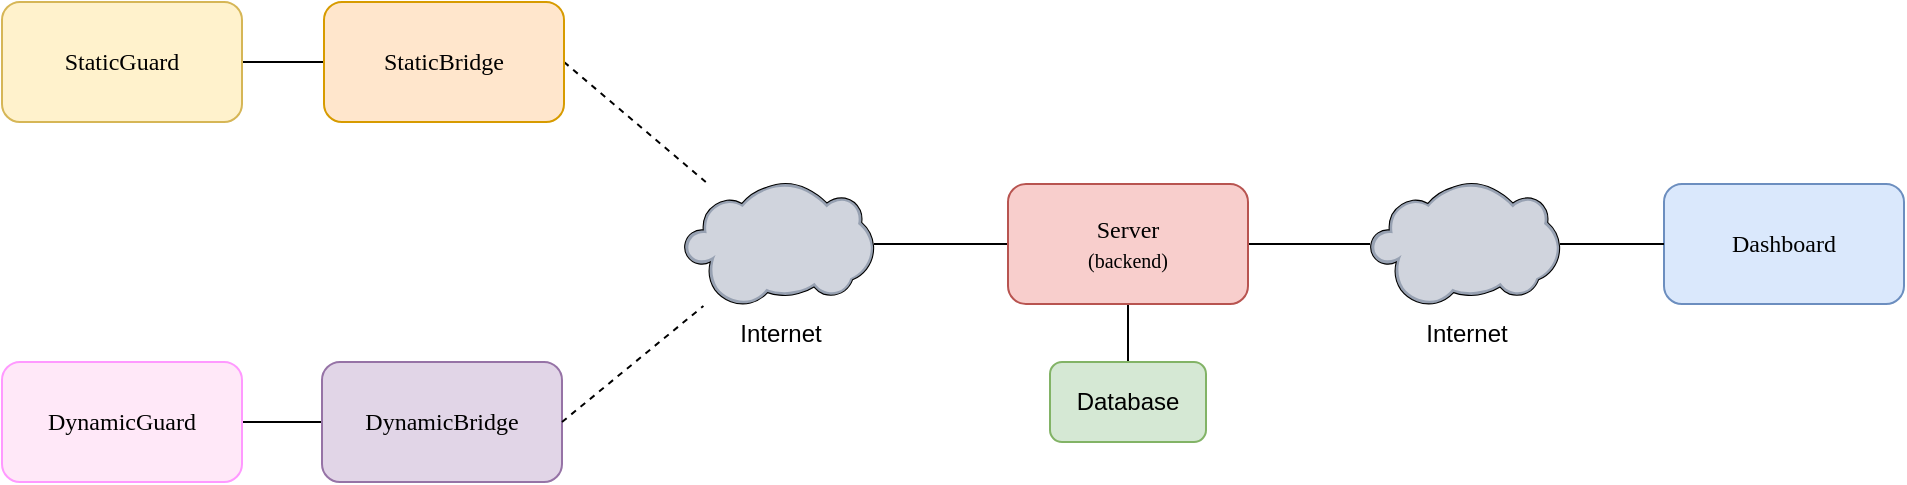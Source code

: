 <mxfile version="26.0.8">
  <diagram name="Page-1" id="txTOLlNM27OkJ3GqCPOo">
    <mxGraphModel dx="1221" dy="766" grid="1" gridSize="10" guides="1" tooltips="1" connect="1" arrows="1" fold="1" page="1" pageScale="1" pageWidth="1169" pageHeight="827" math="0" shadow="0">
      <root>
        <mxCell id="0" />
        <mxCell id="1" parent="0" />
        <mxCell id="FGLDaiwebDbNA00ETND8-11" style="rounded=0;orthogonalLoop=1;jettySize=auto;html=1;endArrow=none;startFill=0;dashed=1;exitX=1;exitY=0.5;exitDx=0;exitDy=0;" edge="1" parent="1" source="FGLDaiwebDbNA00ETND8-16" target="FGLDaiwebDbNA00ETND8-9">
          <mxGeometry relative="1" as="geometry">
            <mxPoint x="440" y="141.851" as="sourcePoint" />
          </mxGeometry>
        </mxCell>
        <mxCell id="FGLDaiwebDbNA00ETND8-12" value="" style="edgeStyle=orthogonalEdgeStyle;rounded=0;orthogonalLoop=1;jettySize=auto;html=1;endArrow=none;startFill=0;" edge="1" parent="1" source="FGLDaiwebDbNA00ETND8-2" target="FGLDaiwebDbNA00ETND8-3">
          <mxGeometry relative="1" as="geometry" />
        </mxCell>
        <mxCell id="FGLDaiwebDbNA00ETND8-2" value="&lt;font face=&quot;Comic Sans MS&quot;&gt;DynamicGuard&lt;/font&gt;" style="rounded=1;whiteSpace=wrap;html=1;fillColor=#FFE8F8;strokeColor=#FF99FF;" vertex="1" parent="1">
          <mxGeometry x="159" y="240" width="120" height="60" as="geometry" />
        </mxCell>
        <mxCell id="FGLDaiwebDbNA00ETND8-3" value="&lt;font style=&quot;color: rgb(0, 0, 0);&quot; face=&quot;Comic Sans MS&quot;&gt;DynamicBridge&lt;/font&gt;" style="rounded=1;whiteSpace=wrap;html=1;fillColor=#e1d5e7;strokeColor=#9673a6;" vertex="1" parent="1">
          <mxGeometry x="319" y="240" width="120" height="60" as="geometry" />
        </mxCell>
        <mxCell id="FGLDaiwebDbNA00ETND8-13" value="" style="rounded=0;orthogonalLoop=1;jettySize=auto;html=1;endArrow=none;startFill=0;" edge="1" parent="1" source="FGLDaiwebDbNA00ETND8-4" target="FGLDaiwebDbNA00ETND8-9">
          <mxGeometry relative="1" as="geometry" />
        </mxCell>
        <mxCell id="FGLDaiwebDbNA00ETND8-19" value="" style="edgeStyle=orthogonalEdgeStyle;rounded=0;orthogonalLoop=1;jettySize=auto;html=1;endArrow=none;startFill=0;" edge="1" parent="1" source="FGLDaiwebDbNA00ETND8-4" target="FGLDaiwebDbNA00ETND8-18">
          <mxGeometry relative="1" as="geometry" />
        </mxCell>
        <mxCell id="FGLDaiwebDbNA00ETND8-22" value="" style="edgeStyle=orthogonalEdgeStyle;rounded=0;orthogonalLoop=1;jettySize=auto;html=1;endArrow=none;startFill=0;" edge="1" parent="1" source="FGLDaiwebDbNA00ETND8-4" target="FGLDaiwebDbNA00ETND8-21">
          <mxGeometry relative="1" as="geometry" />
        </mxCell>
        <mxCell id="FGLDaiwebDbNA00ETND8-4" value="&lt;div&gt;&lt;font face=&quot;Comic Sans MS&quot;&gt;Server&lt;/font&gt;&lt;/div&gt;&lt;div&gt;&lt;font style=&quot;font-size: 10px;&quot; face=&quot;Comic Sans MS&quot;&gt;(backend)&lt;br&gt;&lt;/font&gt;&lt;/div&gt;" style="rounded=1;whiteSpace=wrap;html=1;fillColor=#f8cecc;strokeColor=#b85450;" vertex="1" parent="1">
          <mxGeometry x="662" y="151" width="120" height="60" as="geometry" />
        </mxCell>
        <mxCell id="FGLDaiwebDbNA00ETND8-5" value="&lt;font face=&quot;Comic Sans MS&quot;&gt;Dashboard&lt;/font&gt;" style="rounded=1;whiteSpace=wrap;html=1;fillColor=#dae8fc;strokeColor=#6c8ebf;" vertex="1" parent="1">
          <mxGeometry x="990" y="151" width="120" height="60" as="geometry" />
        </mxCell>
        <mxCell id="FGLDaiwebDbNA00ETND8-9" value="Internet" style="verticalLabelPosition=bottom;sketch=0;aspect=fixed;html=1;verticalAlign=top;strokeColor=none;align=center;outlineConnect=0;shape=mxgraph.citrix.cloud;" vertex="1" parent="1">
          <mxGeometry x="500" y="150" width="95" height="62" as="geometry" />
        </mxCell>
        <mxCell id="FGLDaiwebDbNA00ETND8-10" style="rounded=0;orthogonalLoop=1;jettySize=auto;html=1;endArrow=none;startFill=0;dashed=1;exitX=1;exitY=0.5;exitDx=0;exitDy=0;" edge="1" parent="1" source="FGLDaiwebDbNA00ETND8-3" target="FGLDaiwebDbNA00ETND8-9">
          <mxGeometry relative="1" as="geometry" />
        </mxCell>
        <mxCell id="FGLDaiwebDbNA00ETND8-17" value="" style="edgeStyle=orthogonalEdgeStyle;rounded=0;orthogonalLoop=1;jettySize=auto;html=1;endArrow=none;startFill=0;" edge="1" parent="1" source="FGLDaiwebDbNA00ETND8-15" target="FGLDaiwebDbNA00ETND8-16">
          <mxGeometry relative="1" as="geometry" />
        </mxCell>
        <mxCell id="FGLDaiwebDbNA00ETND8-15" value="&lt;font face=&quot;Comic Sans MS&quot;&gt;StaticGuard&lt;/font&gt;" style="rounded=1;whiteSpace=wrap;html=1;fillColor=#fff2cc;strokeColor=#d6b656;" vertex="1" parent="1">
          <mxGeometry x="159" y="60" width="120" height="60" as="geometry" />
        </mxCell>
        <mxCell id="FGLDaiwebDbNA00ETND8-16" value="&lt;font face=&quot;Comic Sans MS&quot;&gt;StaticBridge&lt;/font&gt;" style="rounded=1;whiteSpace=wrap;html=1;fillColor=#ffe6cc;strokeColor=#d79b00;" vertex="1" parent="1">
          <mxGeometry x="320" y="60" width="120" height="60" as="geometry" />
        </mxCell>
        <mxCell id="FGLDaiwebDbNA00ETND8-20" value="" style="edgeStyle=orthogonalEdgeStyle;rounded=0;orthogonalLoop=1;jettySize=auto;html=1;endArrow=none;startFill=0;" edge="1" parent="1" source="FGLDaiwebDbNA00ETND8-18" target="FGLDaiwebDbNA00ETND8-5">
          <mxGeometry relative="1" as="geometry" />
        </mxCell>
        <mxCell id="FGLDaiwebDbNA00ETND8-18" value="Internet" style="verticalLabelPosition=bottom;sketch=0;aspect=fixed;html=1;verticalAlign=top;strokeColor=none;align=center;outlineConnect=0;shape=mxgraph.citrix.cloud;" vertex="1" parent="1">
          <mxGeometry x="843" y="150" width="95" height="62" as="geometry" />
        </mxCell>
        <mxCell id="FGLDaiwebDbNA00ETND8-21" value="Database" style="rounded=1;whiteSpace=wrap;html=1;fillColor=#d5e8d4;strokeColor=#82b366;" vertex="1" parent="1">
          <mxGeometry x="683" y="240" width="78" height="40" as="geometry" />
        </mxCell>
      </root>
    </mxGraphModel>
  </diagram>
</mxfile>
